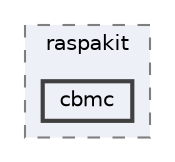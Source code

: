 digraph "src/raspakit/cbmc"
{
 // LATEX_PDF_SIZE
  bgcolor="transparent";
  edge [fontname=Helvetica,fontsize=10,labelfontname=Helvetica,labelfontsize=10];
  node [fontname=Helvetica,fontsize=10,shape=box,height=0.2,width=0.4];
  compound=true
  subgraph clusterdir_d1be7ed14afe084fb053e3b09b9dd147 {
    graph [ bgcolor="#edf0f7", pencolor="grey50", label="raspakit", fontname=Helvetica,fontsize=10 style="filled,dashed", URL="dir_d1be7ed14afe084fb053e3b09b9dd147.html",tooltip=""]
  dir_a3ff0c8139268886bee565d423327fe4 [label="cbmc", fillcolor="#edf0f7", color="grey25", style="filled,bold", URL="dir_a3ff0c8139268886bee565d423327fe4.html",tooltip=""];
  }
}

